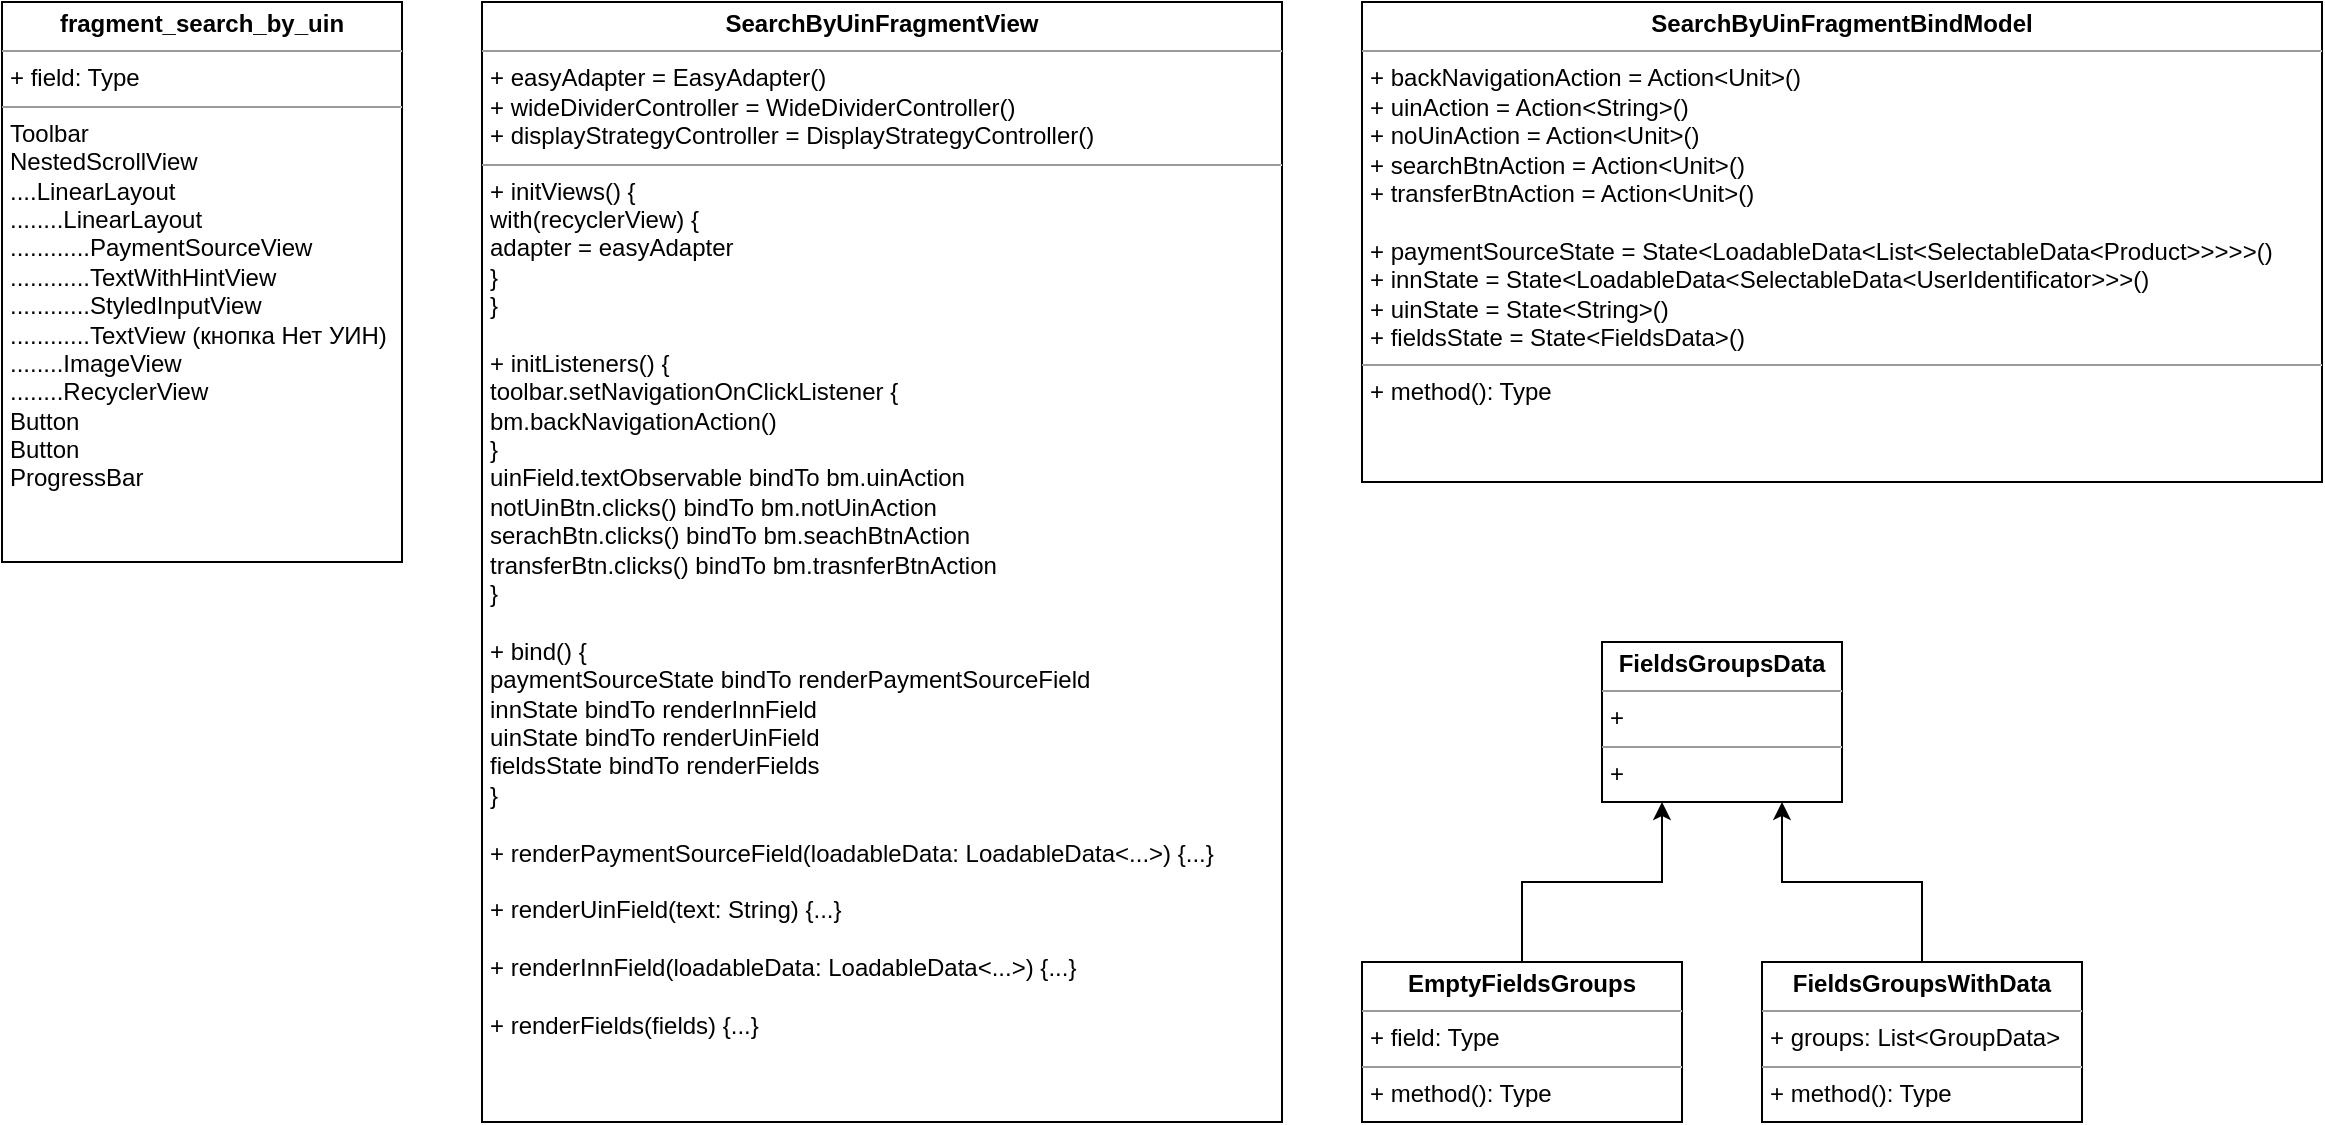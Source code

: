 <mxfile version="20.4.0" type="github">
  <diagram id="2Kyve5OttmHKondvkf3b" name="Страница 1">
    <mxGraphModel dx="823" dy="557" grid="1" gridSize="10" guides="1" tooltips="1" connect="1" arrows="1" fold="1" page="1" pageScale="1" pageWidth="827" pageHeight="1169" math="0" shadow="0">
      <root>
        <mxCell id="0" />
        <mxCell id="1" parent="0" />
        <mxCell id="yFQe9bteWks92KJz_tPR-1" value="&lt;p style=&quot;margin:0px;margin-top:4px;text-align:center;&quot;&gt;&lt;b&gt;fragment_search_by_uin&lt;/b&gt;&lt;/p&gt;&lt;hr size=&quot;1&quot;&gt;&lt;p style=&quot;margin:0px;margin-left:4px;&quot;&gt;+ field: Type&lt;/p&gt;&lt;hr size=&quot;1&quot;&gt;&lt;p style=&quot;margin:0px;margin-left:4px;&quot;&gt;Toolbar&lt;/p&gt;&lt;p style=&quot;margin:0px;margin-left:4px;&quot;&gt;NestedScrollView&lt;/p&gt;&lt;p style=&quot;margin:0px;margin-left:4px;&quot;&gt;....LinearLayout&lt;/p&gt;&lt;p style=&quot;margin:0px;margin-left:4px;&quot;&gt;........LinearLayout&lt;br&gt;&lt;/p&gt;&lt;p style=&quot;margin:0px;margin-left:4px;&quot;&gt;............PaymentSourceView&lt;/p&gt;&lt;p style=&quot;margin:0px;margin-left:4px;&quot;&gt;............TextWithHintView&lt;/p&gt;&lt;p style=&quot;margin:0px;margin-left:4px;&quot;&gt;............StyledInputView&lt;/p&gt;&lt;p style=&quot;margin:0px;margin-left:4px;&quot;&gt;............TextView (кнопка Нет УИН)&lt;br&gt;&lt;/p&gt;&lt;p style=&quot;margin:0px;margin-left:4px;&quot;&gt;........ImageView&lt;/p&gt;&lt;p style=&quot;margin:0px;margin-left:4px;&quot;&gt;........RecyclerView&lt;/p&gt;&lt;p style=&quot;margin:0px;margin-left:4px;&quot;&gt;Button&lt;/p&gt;&lt;p style=&quot;margin:0px;margin-left:4px;&quot;&gt;Button&lt;/p&gt;&lt;p style=&quot;margin:0px;margin-left:4px;&quot;&gt;ProgressBar&lt;br&gt;&lt;/p&gt;&lt;p style=&quot;margin:0px;margin-left:4px;&quot;&gt;&lt;br&gt;&lt;/p&gt;" style="verticalAlign=top;align=left;overflow=fill;fontSize=12;fontFamily=Helvetica;html=1;" parent="1" vertex="1">
          <mxGeometry x="80" y="80" width="200" height="280" as="geometry" />
        </mxCell>
        <mxCell id="65-z9aODiT-qtnd0e328-1" value="&lt;p style=&quot;margin:0px;margin-top:4px;text-align:center;&quot;&gt;&lt;b&gt;SearchByUinFragmentView&lt;/b&gt;&lt;/p&gt;&lt;hr size=&quot;1&quot;&gt;&lt;p style=&quot;margin:0px;margin-left:4px;&quot;&gt;+ easyAdapter = EasyAdapter()&lt;/p&gt;&lt;p style=&quot;margin:0px;margin-left:4px;&quot;&gt;+ wideDividerController = WideDividerController()&lt;/p&gt;&lt;p style=&quot;margin:0px;margin-left:4px;&quot;&gt;+ displayStrategyController = DisplayStrategyController()&lt;br&gt;&lt;/p&gt;&lt;hr size=&quot;1&quot;&gt;&lt;p style=&quot;margin:0px;margin-left:4px;&quot;&gt;+ initViews() {&lt;/p&gt;&lt;p style=&quot;margin:0px;margin-left:4px;&quot;&gt;with(recyclerView) {&lt;/p&gt;&lt;p style=&quot;margin:0px;margin-left:4px;&quot;&gt;adapter = easyAdapter&lt;br&gt;&lt;/p&gt;&lt;p style=&quot;margin:0px;margin-left:4px;&quot;&gt;}&lt;br&gt;&lt;/p&gt;&lt;p style=&quot;margin:0px;margin-left:4px;&quot;&gt;}&lt;/p&gt;&lt;p style=&quot;margin:0px;margin-left:4px;&quot;&gt;&lt;br&gt;&lt;/p&gt;&lt;p style=&quot;margin:0px;margin-left:4px;&quot;&gt;+ initListeners() {&lt;/p&gt;&lt;p style=&quot;margin:0px;margin-left:4px;&quot;&gt;toolbar.setNavigationOnClickListener {&lt;/p&gt;&lt;p style=&quot;margin:0px;margin-left:4px;&quot;&gt;bm.backNavigationAction()&lt;br&gt;&lt;/p&gt;&lt;p style=&quot;margin:0px;margin-left:4px;&quot;&gt;}&lt;/p&gt;&lt;p style=&quot;margin:0px;margin-left:4px;&quot;&gt;uinField.textObservable bindTo bm.uinAction&lt;br&gt;&lt;/p&gt;&lt;p style=&quot;margin:0px;margin-left:4px;&quot;&gt;notUinBtn.clicks() bindTo bm.notUinAction&lt;br&gt;&lt;/p&gt;&lt;p style=&quot;margin:0px;margin-left:4px;&quot;&gt;serachBtn.clicks() bindTo bm.seachBtnAction&lt;/p&gt;&lt;p style=&quot;margin:0px;margin-left:4px;&quot;&gt;transferBtn.clicks() bindTo bm.trasnferBtnAction&lt;/p&gt;&lt;p style=&quot;margin:0px;margin-left:4px;&quot;&gt;}&lt;/p&gt;&lt;p style=&quot;margin:0px;margin-left:4px;&quot;&gt;&lt;br&gt;&lt;/p&gt;&lt;p style=&quot;margin:0px;margin-left:4px;&quot;&gt;+ bind() {&lt;/p&gt;&lt;p style=&quot;margin:0px;margin-left:4px;&quot;&gt;paymentSourceState bindTo renderPaymentSourceField&lt;/p&gt;&lt;p style=&quot;margin:0px;margin-left:4px;&quot;&gt;innState bindTo renderInnField&lt;br&gt;&lt;/p&gt;&lt;p style=&quot;margin:0px;margin-left:4px;&quot;&gt;uinState bindTo renderUinField&lt;/p&gt;&lt;p style=&quot;margin:0px;margin-left:4px;&quot;&gt;fieldsState bindTo renderFields&lt;br&gt;&lt;/p&gt;&lt;p style=&quot;margin:0px;margin-left:4px;&quot;&gt;}&lt;/p&gt;&lt;p style=&quot;margin:0px;margin-left:4px;&quot;&gt;&lt;br&gt;&lt;/p&gt;&lt;p style=&quot;margin:0px;margin-left:4px;&quot;&gt;+ renderPaymentSourceField(loadableData: LoadableData&amp;lt;...&amp;gt;) {...}&lt;br&gt;&lt;/p&gt;&lt;p style=&quot;margin:0px;margin-left:4px;&quot;&gt;&lt;br&gt;&lt;/p&gt;&lt;p style=&quot;margin:0px;margin-left:4px;&quot;&gt;+ renderUinField(text: String) {...}&lt;/p&gt;&lt;p style=&quot;margin:0px;margin-left:4px;&quot;&gt;&lt;br&gt;&lt;/p&gt;&lt;p style=&quot;margin:0px;margin-left:4px;&quot;&gt;+ renderInnField(loadableData: LoadableData&amp;lt;...&amp;gt;) {...}&lt;/p&gt;&lt;p style=&quot;margin:0px;margin-left:4px;&quot;&gt;&lt;br&gt;&lt;/p&gt;&lt;p style=&quot;margin:0px;margin-left:4px;&quot;&gt;+ renderFields(fields) {...}&lt;br&gt;&lt;/p&gt;&lt;p style=&quot;margin:0px;margin-left:4px;&quot;&gt;&lt;br&gt;&lt;/p&gt;&lt;p style=&quot;margin:0px;margin-left:4px;&quot;&gt;&lt;br&gt;&lt;/p&gt;" style="verticalAlign=top;align=left;overflow=fill;fontSize=12;fontFamily=Helvetica;html=1;" vertex="1" parent="1">
          <mxGeometry x="320" y="80" width="400" height="560" as="geometry" />
        </mxCell>
        <mxCell id="65-z9aODiT-qtnd0e328-2" value="&lt;p style=&quot;margin:0px;margin-top:4px;text-align:center;&quot;&gt;&lt;b&gt;SearchByUinFragmentBindModel&lt;/b&gt;&lt;/p&gt;&lt;hr size=&quot;1&quot;&gt;&lt;p style=&quot;margin:0px;margin-left:4px;&quot;&gt;+ backNavigationAction = Action&amp;lt;Unit&amp;gt;()&lt;/p&gt;&lt;p style=&quot;margin:0px;margin-left:4px;&quot;&gt;+ uinAction = Action&amp;lt;String&amp;gt;()&lt;br&gt;&lt;/p&gt;&lt;p style=&quot;margin:0px;margin-left:4px;&quot;&gt;+ noUinAction = Action&amp;lt;Unit&amp;gt;()&lt;br&gt;&lt;/p&gt;&lt;p style=&quot;margin:0px;margin-left:4px;&quot;&gt;+ searchBtnAction = Action&amp;lt;Unit&amp;gt;()&lt;/p&gt;&lt;p style=&quot;margin:0px;margin-left:4px;&quot;&gt;+ transferBtnAction = Action&amp;lt;Unit&amp;gt;()&lt;/p&gt;&lt;p style=&quot;margin:0px;margin-left:4px;&quot;&gt;&lt;br&gt;&lt;/p&gt;&lt;p style=&quot;margin:0px;margin-left:4px;&quot;&gt;+ paymentSourceState = State&amp;lt;LoadableData&amp;lt;List&amp;lt;SelectableData&amp;lt;Product&amp;gt;&amp;gt;&amp;gt;&amp;gt;&amp;gt;()&lt;/p&gt;&lt;p style=&quot;margin:0px;margin-left:4px;&quot;&gt;+ innState = State&amp;lt;LoadableData&amp;lt;SelectableData&amp;lt;UserIdentificator&amp;gt;&amp;gt;&amp;gt;()&lt;/p&gt;&lt;p style=&quot;margin:0px;margin-left:4px;&quot;&gt;+ uinState = State&amp;lt;String&amp;gt;()&lt;/p&gt;&lt;p style=&quot;margin:0px;margin-left:4px;&quot;&gt;+ fieldsState = State&amp;lt;FieldsData&amp;gt;()&lt;br&gt;&lt;/p&gt;&lt;hr size=&quot;1&quot;&gt;&lt;p style=&quot;margin:0px;margin-left:4px;&quot;&gt;+ method(): Type&lt;/p&gt;" style="verticalAlign=top;align=left;overflow=fill;fontSize=12;fontFamily=Helvetica;html=1;" vertex="1" parent="1">
          <mxGeometry x="760" y="80" width="480" height="240" as="geometry" />
        </mxCell>
        <mxCell id="65-z9aODiT-qtnd0e328-3" value="&lt;p style=&quot;margin:0px;margin-top:4px;text-align:center;&quot;&gt;&lt;b&gt;FieldsGroupsData&lt;/b&gt;&lt;/p&gt;&lt;hr size=&quot;1&quot;&gt;&lt;p style=&quot;margin:0px;margin-left:4px;&quot;&gt;+ &lt;br&gt;&lt;/p&gt;&lt;hr size=&quot;1&quot;&gt;&lt;p style=&quot;margin:0px;margin-left:4px;&quot;&gt;+ &lt;br&gt;&lt;/p&gt;" style="verticalAlign=top;align=left;overflow=fill;fontSize=12;fontFamily=Helvetica;html=1;" vertex="1" parent="1">
          <mxGeometry x="880" y="400" width="120" height="80" as="geometry" />
        </mxCell>
        <mxCell id="65-z9aODiT-qtnd0e328-6" style="edgeStyle=orthogonalEdgeStyle;rounded=0;orthogonalLoop=1;jettySize=auto;html=1;entryX=0.25;entryY=1;entryDx=0;entryDy=0;" edge="1" parent="1" source="65-z9aODiT-qtnd0e328-4" target="65-z9aODiT-qtnd0e328-3">
          <mxGeometry relative="1" as="geometry" />
        </mxCell>
        <mxCell id="65-z9aODiT-qtnd0e328-4" value="&lt;p style=&quot;margin:0px;margin-top:4px;text-align:center;&quot;&gt;&lt;b&gt;EmptyFieldsGroups&lt;/b&gt;&lt;/p&gt;&lt;hr size=&quot;1&quot;&gt;&lt;p style=&quot;margin:0px;margin-left:4px;&quot;&gt;+ field: Type&lt;/p&gt;&lt;hr size=&quot;1&quot;&gt;&lt;p style=&quot;margin:0px;margin-left:4px;&quot;&gt;+ method(): Type&lt;/p&gt;" style="verticalAlign=top;align=left;overflow=fill;fontSize=12;fontFamily=Helvetica;html=1;" vertex="1" parent="1">
          <mxGeometry x="760" y="560" width="160" height="80" as="geometry" />
        </mxCell>
        <mxCell id="65-z9aODiT-qtnd0e328-7" style="edgeStyle=orthogonalEdgeStyle;rounded=0;orthogonalLoop=1;jettySize=auto;html=1;entryX=0.75;entryY=1;entryDx=0;entryDy=0;" edge="1" parent="1" source="65-z9aODiT-qtnd0e328-5" target="65-z9aODiT-qtnd0e328-3">
          <mxGeometry relative="1" as="geometry" />
        </mxCell>
        <mxCell id="65-z9aODiT-qtnd0e328-5" value="&lt;p style=&quot;margin:0px;margin-top:4px;text-align:center;&quot;&gt;&lt;b&gt;FieldsGroupsWithData&lt;/b&gt;&lt;/p&gt;&lt;hr size=&quot;1&quot;&gt;&lt;p style=&quot;margin:0px;margin-left:4px;&quot;&gt;+ groups: List&amp;lt;GroupData&amp;gt;&lt;br&gt;&lt;/p&gt;&lt;hr size=&quot;1&quot;&gt;&lt;p style=&quot;margin:0px;margin-left:4px;&quot;&gt;+ method(): Type&lt;/p&gt;" style="verticalAlign=top;align=left;overflow=fill;fontSize=12;fontFamily=Helvetica;html=1;" vertex="1" parent="1">
          <mxGeometry x="960" y="560" width="160" height="80" as="geometry" />
        </mxCell>
      </root>
    </mxGraphModel>
  </diagram>
</mxfile>
